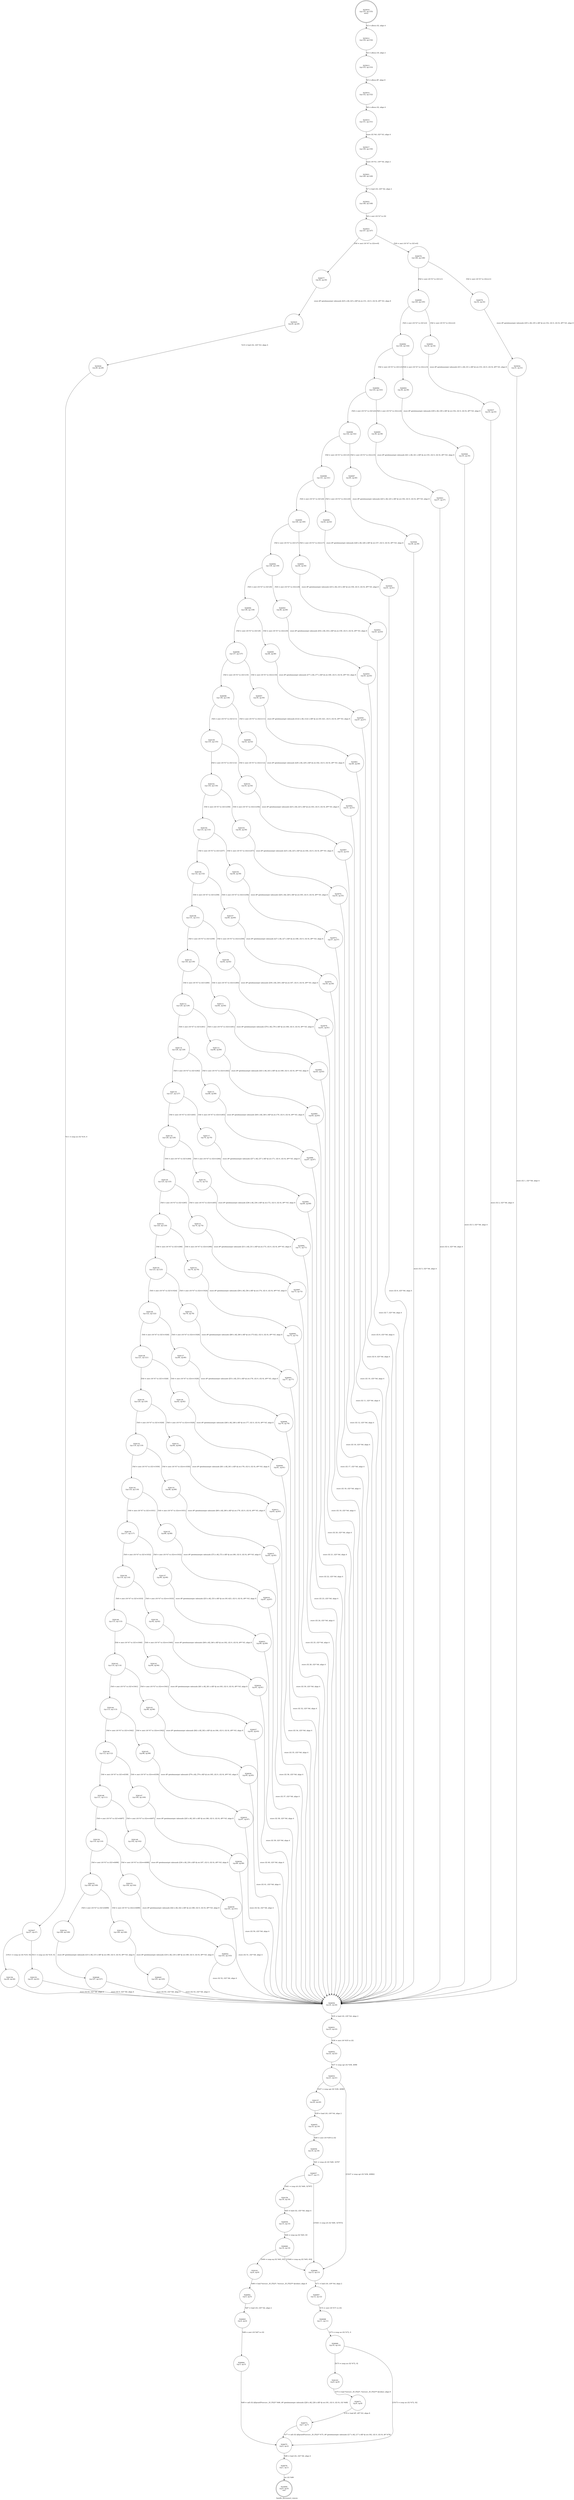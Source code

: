digraph handle_disconnect_reason {
label="handle_disconnect_reason"
25909 [label="N25909\n(rp:0, ep:0)\nexit", shape="doublecircle"]
25910 [label="N25910\n(rp:155, ep:155)\nentry", shape="doublecircle"]
25910 -> 25912 [label="%3 = alloca i32, align 4"]
25912 [label="N25912\n(rp:154, ep:154)", shape="circle"]
25912 -> 25913 [label="%4 = alloca i16, align 2"]
25913 [label="N25913\n(rp:153, ep:153)", shape="circle"]
25913 -> 25914 [label="%5 = alloca i8*, align 8"]
25914 [label="N25914\n(rp:152, ep:152)", shape="circle"]
25914 -> 25915 [label="%6 = alloca i32, align 4"]
25915 [label="N25915\n(rp:151, ep:151)", shape="circle"]
25915 -> 25917 [label="store i32 %0, i32* %3, align 4"]
25917 [label="N25917\n(rp:150, ep:150)", shape="circle"]
25917 -> 25921 [label="store i16 %1, i16* %4, align 2"]
25921 [label="N25921\n(rp:149, ep:149)", shape="circle"]
25921 -> 25922 [label="%7 = load i16, i16* %4, align 2"]
25922 [label="N25922\n(rp:148, ep:148)", shape="circle"]
25922 -> 25923 [label="%8 = zext i16 %7 to i32"]
25923 [label="N25923\n(rp:147, ep:147)", shape="circle"]
25923 -> 26077 [label="[%8 = zext i16 %7 to i32==0]"]
25923 -> 26078 [label="[%8 = zext i16 %7 to i32!=0]"]
25925 [label="N25925\n(rp:29, ep:29)", shape="circle"]
25925 -> 25926 [label="%10 = load i32, i32* %3, align 4"]
25926 [label="N25926\n(rp:28, ep:28)", shape="circle"]
25926 -> 25927 [label="%11 = icmp ne i32 %10, 0"]
25927 [label="N25927\n(rp:27, ep:27)", shape="circle"]
25927 -> 26155 [label="[%11 = icmp ne i32 %10, 0]"]
25927 -> 26156 [label="[!(%11 = icmp ne i32 %10, 0)]"]
25934 [label="N25934\n(rp:31, ep:31)", shape="circle"]
25934 -> 26050 [label="store i32 1, i32* %6, align 4"]
25937 [label="N25937\n(rp:33, ep:33)", shape="circle"]
25937 -> 26050 [label="store i32 2, i32* %6, align 4"]
25940 [label="N25940\n(rp:35, ep:35)", shape="circle"]
25940 -> 26050 [label="store i32 3, i32* %6, align 4"]
25943 [label="N25943\n(rp:37, ep:37)", shape="circle"]
25943 -> 26050 [label="store i32 4, i32* %6, align 4"]
25946 [label="N25946\n(rp:39, ep:39)", shape="circle"]
25946 -> 26050 [label="store i32 5, i32* %6, align 4"]
25949 [label="N25949\n(rp:41, ep:41)", shape="circle"]
25949 -> 26050 [label="store i32 6, i32* %6, align 4"]
25952 [label="N25952\n(rp:43, ep:43)", shape="circle"]
25952 -> 26050 [label="store i32 7, i32* %6, align 4"]
25955 [label="N25955\n(rp:45, ep:45)", shape="circle"]
25955 -> 26050 [label="store i32 8, i32* %6, align 4"]
25958 [label="N25958\n(rp:47, ep:47)", shape="circle"]
25958 -> 26050 [label="store i32 9, i32* %6, align 4"]
25961 [label="N25961\n(rp:49, ep:49)", shape="circle"]
25961 -> 26050 [label="store i32 10, i32* %6, align 4"]
25964 [label="N25964\n(rp:51, ep:51)", shape="circle"]
25964 -> 26050 [label="store i32 11, i32* %6, align 4"]
25967 [label="N25967\n(rp:53, ep:53)", shape="circle"]
25967 -> 26050 [label="store i32 12, i32* %6, align 4"]
25970 [label="N25970\n(rp:55, ep:55)", shape="circle"]
25970 -> 26050 [label="store i32 16, i32* %6, align 4"]
25973 [label="N25973\n(rp:57, ep:57)", shape="circle"]
25973 -> 26050 [label="store i32 17, i32* %6, align 4"]
25976 [label="N25976\n(rp:59, ep:59)", shape="circle"]
25976 -> 26050 [label="store i32 18, i32* %6, align 4"]
25979 [label="N25979\n(rp:61, ep:61)", shape="circle"]
25979 -> 26050 [label="store i32 19, i32* %6, align 4"]
25982 [label="N25982\n(rp:63, ep:63)", shape="circle"]
25982 -> 26050 [label="store i32 20, i32* %6, align 4"]
25985 [label="N25985\n(rp:65, ep:65)", shape="circle"]
25985 -> 26050 [label="store i32 21, i32* %6, align 4"]
25988 [label="N25988\n(rp:67, ep:67)", shape="circle"]
25988 -> 26050 [label="store i32 22, i32* %6, align 4"]
25991 [label="N25991\n(rp:69, ep:69)", shape="circle"]
25991 -> 26050 [label="store i32 23, i32* %6, align 4"]
25994 [label="N25994\n(rp:71, ep:71)", shape="circle"]
25994 -> 26050 [label="store i32 24, i32* %6, align 4"]
25997 [label="N25997\n(rp:73, ep:73)", shape="circle"]
25997 -> 26050 [label="store i32 25, i32* %6, align 4"]
26000 [label="N26000\n(rp:75, ep:75)", shape="circle"]
26000 -> 26050 [label="store i32 26, i32* %6, align 4"]
26003 [label="N26003\n(rp:77, ep:77)", shape="circle"]
26003 -> 26050 [label="store i32 30, i32* %6, align 4"]
26006 [label="N26006\n(rp:79, ep:79)", shape="circle"]
26006 -> 26050 [label="store i32 32, i32* %6, align 4"]
26009 [label="N26009\n(rp:81, ep:81)", shape="circle"]
26009 -> 26050 [label="store i32 34, i32* %6, align 4"]
26012 [label="N26012\n(rp:83, ep:83)", shape="circle"]
26012 -> 26050 [label="store i32 35, i32* %6, align 4"]
26015 [label="N26015\n(rp:85, ep:85)", shape="circle"]
26015 -> 26050 [label="store i32 36, i32* %6, align 4"]
26018 [label="N26018\n(rp:87, ep:87)", shape="circle"]
26018 -> 26050 [label="store i32 37, i32* %6, align 4"]
26021 [label="N26021\n(rp:89, ep:89)", shape="circle"]
26021 -> 26050 [label="store i32 38, i32* %6, align 4"]
26024 [label="N26024\n(rp:91, ep:91)", shape="circle"]
26024 -> 26050 [label="store i32 39, i32* %6, align 4"]
26027 [label="N26027\n(rp:93, ep:93)", shape="circle"]
26027 -> 26050 [label="store i32 40, i32* %6, align 4"]
26030 [label="N26030\n(rp:95, ep:95)", shape="circle"]
26030 -> 26050 [label="store i32 41, i32* %6, align 4"]
26033 [label="N26033\n(rp:97, ep:97)", shape="circle"]
26033 -> 26050 [label="store i32 42, i32* %6, align 4"]
26036 [label="N26036\n(rp:99, ep:99)", shape="circle"]
26036 -> 26050 [label="store i32 50, i32* %6, align 4"]
26039 [label="N26039\n(rp:101, ep:101)", shape="circle"]
26039 -> 26050 [label="store i32 51, i32* %6, align 4"]
26042 [label="N26042\n(rp:103, ep:103)", shape="circle"]
26042 -> 26050 [label="store i32 52, i32* %6, align 4"]
26045 [label="N26045\n(rp:105, ep:105)", shape="circle"]
26045 -> 26050 [label="store i32 53, i32* %6, align 4"]
26048 [label="N26048\n(rp:107, ep:107)", shape="circle"]
26048 -> 26050 [label="store i32 63, i32* %6, align 4"]
26050 [label="N26050\n(rp:24, ep:24)", shape="circle"]
26050 -> 26051 [label="%55 = load i16, i16* %4, align 2"]
26051 [label="N26051\n(rp:23, ep:23)", shape="circle"]
26051 -> 26052 [label="%56 = zext i16 %55 to i32"]
26052 [label="N26052\n(rp:22, ep:22)", shape="circle"]
26052 -> 26053 [label="%57 = icmp sgt i32 %56, 4096"]
26053 [label="N26053\n(rp:21, ep:21)", shape="circle"]
26053 -> 26157 [label="[%57 = icmp sgt i32 %56, 4096]"]
26053 -> 26066 [label="[!(%57 = icmp sgt i32 %56, 4096)]"]
26055 [label="N26055\n(rp:19, ep:19)", shape="circle"]
26055 -> 26056 [label="%60 = zext i16 %59 to i32"]
26056 [label="N26056\n(rp:18, ep:18)", shape="circle"]
26056 -> 26057 [label="%61 = icmp slt i32 %60, 32767"]
26057 [label="N26057\n(rp:17, ep:17)", shape="circle"]
26057 -> 26159 [label="[%61 = icmp slt i32 %60, 32767]"]
26057 -> 26066 [label="[!(%61 = icmp slt i32 %60, 32767)]"]
26059 [label="N26059\n(rp:15, ep:15)", shape="circle"]
26059 -> 26060 [label="%64 = icmp eq i32 %63, 63"]
26060 [label="N26060\n(rp:14, ep:14)", shape="circle"]
26060 -> 26161 [label="[%64 = icmp eq i32 %63, 63]"]
26060 -> 26066 [label="[!(%64 = icmp eq i32 %63, 63)]"]
26062 [label="N26062\n(rp:5, ep:5)", shape="circle"]
26062 -> 26063 [label="%67 = load i16, i16* %4, align 2"]
26063 [label="N26063\n(rp:4, ep:4)", shape="circle"]
26063 -> 26064 [label="%68 = zext i16 %67 to i32"]
26064 [label="N26064\n(rp:3, ep:3)", shape="circle"]
26064 -> 26075 [label="%69 = call i32 @fprintf(%struct._IO_FILE* %66, i8* getelementptr inbounds ([28 x i8], [28 x i8]* @.str.191, i32 0, i32 0), i32 %68)"]
26066 [label="N26066\n(rp:13, ep:13)", shape="circle"]
26066 -> 26067 [label="%71 = load i16, i16* %4, align 2"]
26067 [label="N26067\n(rp:12, ep:12)", shape="circle"]
26067 -> 26068 [label="%72 = zext i16 %71 to i32"]
26068 [label="N26068\n(rp:11, ep:11)", shape="circle"]
26068 -> 26069 [label="%73 = icmp ne i32 %72, 0"]
26069 [label="N26069\n(rp:10, ep:10)", shape="circle"]
26069 -> 26163 [label="[%73 = icmp ne i32 %72, 0]"]
26069 -> 26075 [label="[!(%73 = icmp ne i32 %72, 0)]"]
26071 [label="N26071\n(rp:8, ep:8)", shape="circle"]
26071 -> 26072 [label="%76 = load i8*, i8** %5, align 8"]
26072 [label="N26072\n(rp:7, ep:7)", shape="circle"]
26072 -> 26075 [label="%77 = call i32 @fprintf(%struct._IO_FILE* %75, i8* getelementptr inbounds ([17 x i8], [17 x i8]* @.str.192, i32 0, i32 0), i8* %76)"]
26075 [label="N26075\n(rp:2, ep:2)", shape="circle"]
26075 -> 26076 [label="%80 = load i32, i32* %6, align 4"]
26076 [label="N26076\n(rp:1, ep:1)", shape="circle"]
26076 -> 25909 [label="ret i32 %80"]
26077 [label="N26077\n(rp:30, ep:30)", shape="circle"]
26077 -> 25925 [label="store i8* getelementptr inbounds ([25 x i8], [25 x i8]* @.str.151, i32 0, i32 0), i8** %5, align 8"]
26078 [label="N26078\n(rp:146, ep:146)", shape="circle"]
26078 -> 26079 [label="[%8 = zext i16 %7 to i32==1]"]
26078 -> 26080 [label="[%8 = zext i16 %7 to i32!=1]"]
26079 [label="N26079\n(rp:32, ep:32)", shape="circle"]
26079 -> 25934 [label="store i8* getelementptr inbounds ([35 x i8], [35 x i8]* @.str.152, i32 0, i32 0), i8** %5, align 8"]
26080 [label="N26080\n(rp:145, ep:145)", shape="circle"]
26080 -> 26081 [label="[%8 = zext i16 %7 to i32==2]"]
26080 -> 26082 [label="[%8 = zext i16 %7 to i32!=2]"]
26081 [label="N26081\n(rp:34, ep:34)", shape="circle"]
26081 -> 25937 [label="store i8* getelementptr inbounds ([31 x i8], [31 x i8]* @.str.153, i32 0, i32 0), i8** %5, align 8"]
26082 [label="N26082\n(rp:144, ep:144)", shape="circle"]
26082 -> 26083 [label="[%8 = zext i16 %7 to i32==3]"]
26082 -> 26084 [label="[%8 = zext i16 %7 to i32!=3]"]
26083 [label="N26083\n(rp:36, ep:36)", shape="circle"]
26083 -> 25940 [label="store i8* getelementptr inbounds ([39 x i8], [39 x i8]* @.str.154, i32 0, i32 0), i8** %5, align 8"]
26084 [label="N26084\n(rp:143, ep:143)", shape="circle"]
26084 -> 26085 [label="[%8 = zext i16 %7 to i32==4]"]
26084 -> 26086 [label="[%8 = zext i16 %7 to i32!=4]"]
26085 [label="N26085\n(rp:38, ep:38)", shape="circle"]
26085 -> 25943 [label="store i8* getelementptr inbounds ([41 x i8], [41 x i8]* @.str.155, i32 0, i32 0), i8** %5, align 8"]
26086 [label="N26086\n(rp:142, ep:142)", shape="circle"]
26086 -> 26087 [label="[%8 = zext i16 %7 to i32==5]"]
26086 -> 26088 [label="[%8 = zext i16 %7 to i32!=5]"]
26087 [label="N26087\n(rp:40, ep:40)", shape="circle"]
26087 -> 25946 [label="store i8* getelementptr inbounds ([25 x i8], [25 x i8]* @.str.156, i32 0, i32 0), i8** %5, align 8"]
26088 [label="N26088\n(rp:141, ep:141)", shape="circle"]
26088 -> 26089 [label="[%8 = zext i16 %7 to i32==6]"]
26088 -> 26090 [label="[%8 = zext i16 %7 to i32!=6]"]
26089 [label="N26089\n(rp:42, ep:42)", shape="circle"]
26089 -> 25949 [label="store i8* getelementptr inbounds ([28 x i8], [28 x i8]* @.str.157, i32 0, i32 0), i8** %5, align 8"]
26090 [label="N26090\n(rp:140, ep:140)", shape="circle"]
26090 -> 26091 [label="[%8 = zext i16 %7 to i32==7]"]
26090 -> 26092 [label="[%8 = zext i16 %7 to i32!=7]"]
26091 [label="N26091\n(rp:44, ep:44)", shape="circle"]
26091 -> 25952 [label="store i8* getelementptr inbounds ([33 x i8], [33 x i8]* @.str.158, i32 0, i32 0), i8** %5, align 8"]
26092 [label="N26092\n(rp:139, ep:139)", shape="circle"]
26092 -> 26093 [label="[%8 = zext i16 %7 to i32==8]"]
26092 -> 26094 [label="[%8 = zext i16 %7 to i32!=8]"]
26093 [label="N26093\n(rp:46, ep:46)", shape="circle"]
26093 -> 25955 [label="store i8* getelementptr inbounds ([54 x i8], [54 x i8]* @.str.159, i32 0, i32 0), i8** %5, align 8"]
26094 [label="N26094\n(rp:138, ep:138)", shape="circle"]
26094 -> 26095 [label="[%8 = zext i16 %7 to i32==9]"]
26094 -> 26096 [label="[%8 = zext i16 %7 to i32!=9]"]
26095 [label="N26095\n(rp:48, ep:48)", shape="circle"]
26095 -> 25958 [label="store i8* getelementptr inbounds ([77 x i8], [77 x i8]* @.str.160, i32 0, i32 0), i8** %5, align 8"]
26096 [label="N26096\n(rp:137, ep:137)", shape="circle"]
26096 -> 26097 [label="[%8 = zext i16 %7 to i32==10]"]
26096 -> 26098 [label="[%8 = zext i16 %7 to i32!=10]"]
26097 [label="N26097\n(rp:50, ep:50)", shape="circle"]
26097 -> 25961 [label="store i8* getelementptr inbounds ([122 x i8], [122 x i8]* @.str.161.421, i32 0, i32 0), i8** %5, align 8"]
26098 [label="N26098\n(rp:136, ep:136)", shape="circle"]
26098 -> 26099 [label="[%8 = zext i16 %7 to i32==11]"]
26098 -> 26100 [label="[%8 = zext i16 %7 to i32!=11]"]
26099 [label="N26099\n(rp:52, ep:52)", shape="circle"]
26099 -> 25964 [label="store i8* getelementptr inbounds ([29 x i8], [29 x i8]* @.str.162, i32 0, i32 0), i8** %5, align 8"]
26100 [label="N26100\n(rp:135, ep:135)", shape="circle"]
26100 -> 26101 [label="[%8 = zext i16 %7 to i32==12]"]
26100 -> 26102 [label="[%8 = zext i16 %7 to i32!=12]"]
26101 [label="N26101\n(rp:54, ep:54)", shape="circle"]
26101 -> 25967 [label="store i8* getelementptr inbounds ([25 x i8], [25 x i8]* @.str.163, i32 0, i32 0), i8** %5, align 8"]
26102 [label="N26102\n(rp:134, ep:134)", shape="circle"]
26102 -> 26103 [label="[%8 = zext i16 %7 to i32==256]"]
26102 -> 26104 [label="[%8 = zext i16 %7 to i32!=256]"]
26103 [label="N26103\n(rp:56, ep:56)", shape="circle"]
26103 -> 25970 [label="store i8* getelementptr inbounds ([25 x i8], [25 x i8]* @.str.164, i32 0, i32 0), i8** %5, align 8"]
26104 [label="N26104\n(rp:133, ep:133)", shape="circle"]
26104 -> 26105 [label="[%8 = zext i16 %7 to i32==257]"]
26104 -> 26106 [label="[%8 = zext i16 %7 to i32!=257]"]
26105 [label="N26105\n(rp:58, ep:58)", shape="circle"]
26105 -> 25973 [label="store i8* getelementptr inbounds ([28 x i8], [28 x i8]* @.str.165, i32 0, i32 0), i8** %5, align 8"]
26106 [label="N26106\n(rp:132, ep:132)", shape="circle"]
26106 -> 26107 [label="[%8 = zext i16 %7 to i32==258]"]
26106 -> 26108 [label="[%8 = zext i16 %7 to i32!=258]"]
26107 [label="N26107\n(rp:60, ep:60)", shape="circle"]
26107 -> 25976 [label="store i8* getelementptr inbounds ([27 x i8], [27 x i8]* @.str.166, i32 0, i32 0), i8** %5, align 8"]
26108 [label="N26108\n(rp:131, ep:131)", shape="circle"]
26108 -> 26109 [label="[%8 = zext i16 %7 to i32==259]"]
26108 -> 26110 [label="[%8 = zext i16 %7 to i32!=259]"]
26109 [label="N26109\n(rp:62, ep:62)", shape="circle"]
26109 -> 25979 [label="store i8* getelementptr inbounds ([38 x i8], [38 x i8]* @.str.167, i32 0, i32 0), i8** %5, align 8"]
26110 [label="N26110\n(rp:130, ep:130)", shape="circle"]
26110 -> 26111 [label="[%8 = zext i16 %7 to i32==260]"]
26110 -> 26112 [label="[%8 = zext i16 %7 to i32!=260]"]
26111 [label="N26111\n(rp:64, ep:64)", shape="circle"]
26111 -> 25982 [label="store i8* getelementptr inbounds ([78 x i8], [78 x i8]* @.str.168, i32 0, i32 0), i8** %5, align 8"]
26112 [label="N26112\n(rp:129, ep:129)", shape="circle"]
26112 -> 26113 [label="[%8 = zext i16 %7 to i32==261]"]
26112 -> 26114 [label="[%8 = zext i16 %7 to i32!=261]"]
26113 [label="N26113\n(rp:66, ep:66)", shape="circle"]
26113 -> 25985 [label="store i8* getelementptr inbounds ([43 x i8], [43 x i8]* @.str.169, i32 0, i32 0), i8** %5, align 8"]
26114 [label="N26114\n(rp:128, ep:128)", shape="circle"]
26114 -> 26115 [label="[%8 = zext i16 %7 to i32==262]"]
26114 -> 26116 [label="[%8 = zext i16 %7 to i32!=262]"]
26115 [label="N26115\n(rp:68, ep:68)", shape="circle"]
26115 -> 25988 [label="store i8* getelementptr inbounds ([40 x i8], [40 x i8]* @.str.170, i32 0, i32 0), i8** %5, align 8"]
26116 [label="N26116\n(rp:127, ep:127)", shape="circle"]
26116 -> 26117 [label="[%8 = zext i16 %7 to i32==263]"]
26116 -> 26118 [label="[%8 = zext i16 %7 to i32!=263]"]
26117 [label="N26117\n(rp:70, ep:70)", shape="circle"]
26117 -> 25991 [label="store i8* getelementptr inbounds ([37 x i8], [37 x i8]* @.str.171, i32 0, i32 0), i8** %5, align 8"]
26118 [label="N26118\n(rp:126, ep:126)", shape="circle"]
26118 -> 26119 [label="[%8 = zext i16 %7 to i32==264]"]
26118 -> 26120 [label="[%8 = zext i16 %7 to i32!=264]"]
26119 [label="N26119\n(rp:72, ep:72)", shape="circle"]
26119 -> 25994 [label="store i8* getelementptr inbounds ([36 x i8], [36 x i8]* @.str.172, i32 0, i32 0), i8** %5, align 8"]
26120 [label="N26120\n(rp:125, ep:125)", shape="circle"]
26120 -> 26121 [label="[%8 = zext i16 %7 to i32==265]"]
26120 -> 26122 [label="[%8 = zext i16 %7 to i32!=265]"]
26121 [label="N26121\n(rp:74, ep:74)", shape="circle"]
26121 -> 25997 [label="store i8* getelementptr inbounds ([31 x i8], [31 x i8]* @.str.173, i32 0, i32 0), i8** %5, align 8"]
26122 [label="N26122\n(rp:124, ep:124)", shape="circle"]
26122 -> 26123 [label="[%8 = zext i16 %7 to i32==266]"]
26122 -> 26124 [label="[%8 = zext i16 %7 to i32!=266]"]
26123 [label="N26123\n(rp:76, ep:76)", shape="circle"]
26123 -> 26000 [label="store i8* getelementptr inbounds ([56 x i8], [56 x i8]* @.str.174, i32 0, i32 0), i8** %5, align 8"]
26124 [label="N26124\n(rp:123, ep:123)", shape="circle"]
26124 -> 26125 [label="[%8 = zext i16 %7 to i32==1024]"]
26124 -> 26126 [label="[%8 = zext i16 %7 to i32!=1024]"]
26125 [label="N26125\n(rp:78, ep:78)", shape="circle"]
26125 -> 26003 [label="store i8* getelementptr inbounds ([60 x i8], [60 x i8]* @.str.175.422, i32 0, i32 0), i8** %5, align 8"]
26126 [label="N26126\n(rp:122, ep:122)", shape="circle"]
26126 -> 26127 [label="[%8 = zext i16 %7 to i32==1026]"]
26126 -> 26128 [label="[%8 = zext i16 %7 to i32!=1026]"]
26127 [label="N26127\n(rp:80, ep:80)", shape="circle"]
26127 -> 26006 [label="store i8* getelementptr inbounds ([53 x i8], [53 x i8]* @.str.176, i32 0, i32 0), i8** %5, align 8"]
26128 [label="N26128\n(rp:121, ep:121)", shape="circle"]
26128 -> 26129 [label="[%8 = zext i16 %7 to i32==1028]"]
26128 -> 26130 [label="[%8 = zext i16 %7 to i32!=1028]"]
26129 [label="N26129\n(rp:82, ep:82)", shape="circle"]
26129 -> 26009 [label="store i8* getelementptr inbounds ([48 x i8], [48 x i8]* @.str.177, i32 0, i32 0), i8** %5, align 8"]
26130 [label="N26130\n(rp:120, ep:120)", shape="circle"]
26130 -> 26131 [label="[%8 = zext i16 %7 to i32==1029]"]
26130 -> 26132 [label="[%8 = zext i16 %7 to i32!=1029]"]
26131 [label="N26131\n(rp:84, ep:84)", shape="circle"]
26131 -> 26012 [label="store i8* getelementptr inbounds ([61 x i8], [61 x i8]* @.str.178, i32 0, i32 0), i8** %5, align 8"]
26132 [label="N26132\n(rp:119, ep:119)", shape="circle"]
26132 -> 26133 [label="[%8 = zext i16 %7 to i32==1030]"]
26132 -> 26134 [label="[%8 = zext i16 %7 to i32!=1030]"]
26133 [label="N26133\n(rp:86, ep:86)", shape="circle"]
26133 -> 26015 [label="store i8* getelementptr inbounds ([60 x i8], [60 x i8]* @.str.179, i32 0, i32 0), i8** %5, align 8"]
26134 [label="N26134\n(rp:118, ep:118)", shape="circle"]
26134 -> 26135 [label="[%8 = zext i16 %7 to i32==1031]"]
26134 -> 26136 [label="[%8 = zext i16 %7 to i32!=1031]"]
26135 [label="N26135\n(rp:88, ep:88)", shape="circle"]
26135 -> 26018 [label="store i8* getelementptr inbounds ([72 x i8], [72 x i8]* @.str.180, i32 0, i32 0), i8** %5, align 8"]
26136 [label="N26136\n(rp:117, ep:117)", shape="circle"]
26136 -> 26137 [label="[%8 = zext i16 %7 to i32==1032]"]
26136 -> 26138 [label="[%8 = zext i16 %7 to i32!=1032]"]
26137 [label="N26137\n(rp:90, ep:90)", shape="circle"]
26137 -> 26021 [label="store i8* getelementptr inbounds ([53 x i8], [53 x i8]* @.str.181.423, i32 0, i32 0), i8** %5, align 8"]
26138 [label="N26138\n(rp:116, ep:116)", shape="circle"]
26138 -> 26139 [label="[%8 = zext i16 %7 to i32==1033]"]
26138 -> 26140 [label="[%8 = zext i16 %7 to i32!=1033]"]
26139 [label="N26139\n(rp:92, ep:92)", shape="circle"]
26139 -> 26024 [label="store i8* getelementptr inbounds ([46 x i8], [46 x i8]* @.str.182, i32 0, i32 0), i8** %5, align 8"]
26140 [label="N26140\n(rp:115, ep:115)", shape="circle"]
26140 -> 26141 [label="[%8 = zext i16 %7 to i32==1040]"]
26140 -> 26142 [label="[%8 = zext i16 %7 to i32!=1040]"]
26141 [label="N26141\n(rp:94, ep:94)", shape="circle"]
26141 -> 26027 [label="store i8* getelementptr inbounds ([61 x i8], [61 x i8]* @.str.183, i32 0, i32 0), i8** %5, align 8"]
26142 [label="N26142\n(rp:114, ep:114)", shape="circle"]
26142 -> 26143 [label="[%8 = zext i16 %7 to i32==1041]"]
26142 -> 26144 [label="[%8 = zext i16 %7 to i32!=1041]"]
26143 [label="N26143\n(rp:96, ep:96)", shape="circle"]
26143 -> 26030 [label="store i8* getelementptr inbounds ([62 x i8], [62 x i8]* @.str.184, i32 0, i32 0), i8** %5, align 8"]
26144 [label="N26144\n(rp:113, ep:113)", shape="circle"]
26144 -> 26145 [label="[%8 = zext i16 %7 to i32==1042]"]
26144 -> 26146 [label="[%8 = zext i16 %7 to i32!=1042]"]
26145 [label="N26145\n(rp:98, ep:98)", shape="circle"]
26145 -> 26033 [label="store i8* getelementptr inbounds ([79 x i8], [79 x i8]* @.str.185, i32 0, i32 0), i8** %5, align 8"]
26146 [label="N26146\n(rp:112, ep:112)", shape="circle"]
26146 -> 26147 [label="[%8 = zext i16 %7 to i32==4339]"]
26146 -> 26148 [label="[%8 = zext i16 %7 to i32!=4339]"]
26147 [label="N26147\n(rp:100, ep:100)", shape="circle"]
26147 -> 26036 [label="store i8* getelementptr inbounds ([45 x i8], [45 x i8]* @.str.186, i32 0, i32 0), i8** %5, align 8"]
26148 [label="N26148\n(rp:111, ep:111)", shape="circle"]
26148 -> 26149 [label="[%8 = zext i16 %7 to i32==4497]"]
26148 -> 26150 [label="[%8 = zext i16 %7 to i32!=4497]"]
26149 [label="N26149\n(rp:102, ep:102)", shape="circle"]
26149 -> 26039 [label="store i8* getelementptr inbounds ([30 x i8], [30 x i8]* @.str.187, i32 0, i32 0), i8** %5, align 8"]
26150 [label="N26150\n(rp:110, ep:110)", shape="circle"]
26150 -> 26151 [label="[%8 = zext i16 %7 to i32==4498]"]
26150 -> 26152 [label="[%8 = zext i16 %7 to i32!=4498]"]
26151 [label="N26151\n(rp:104, ep:104)", shape="circle"]
26151 -> 26042 [label="store i8* getelementptr inbounds ([42 x i8], [42 x i8]* @.str.188, i32 0, i32 0), i8** %5, align 8"]
26152 [label="N26152\n(rp:109, ep:109)", shape="circle"]
26152 -> 26153 [label="[%8 = zext i16 %7 to i32==4499]"]
26152 -> 26154 [label="[%8 = zext i16 %7 to i32!=4499]"]
26153 [label="N26153\n(rp:106, ep:106)", shape="circle"]
26153 -> 26045 [label="store i8* getelementptr inbounds ([18 x i8], [18 x i8]* @.str.189, i32 0, i32 0), i8** %5, align 8"]
26154 [label="N26154\n(rp:108, ep:108)", shape="circle"]
26154 -> 26048 [label="store i8* getelementptr inbounds ([15 x i8], [15 x i8]* @.str.190, i32 0, i32 0), i8** %5, align 8"]
26155 [label="N26155\n(rp:25, ep:25)", shape="circle"]
26155 -> 26050 [label="store i32 0, i32* %6, align 4"]
26156 [label="N26156\n(rp:26, ep:26)", shape="circle"]
26156 -> 26050 [label="store i32 63, i32* %6, align 4"]
26157 [label="N26157\n(rp:20, ep:20)", shape="circle"]
26157 -> 26055 [label="%59 = load i16, i16* %4, align 2"]
26159 [label="N26159\n(rp:16, ep:16)", shape="circle"]
26159 -> 26059 [label="%63 = load i32, i32* %6, align 4"]
26161 [label="N26161\n(rp:6, ep:6)", shape="circle"]
26161 -> 26062 [label="%66 = load %struct._IO_FILE*, %struct._IO_FILE** @stderr, align 8"]
26163 [label="N26163\n(rp:9, ep:9)", shape="circle"]
26163 -> 26071 [label="%75 = load %struct._IO_FILE*, %struct._IO_FILE** @stderr, align 8"]
}
